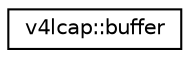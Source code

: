 digraph "Graphical Class Hierarchy"
{
 // INTERACTIVE_SVG=YES
  edge [fontname="Helvetica",fontsize="10",labelfontname="Helvetica",labelfontsize="10"];
  node [fontname="Helvetica",fontsize="10",shape=record];
  rankdir="LR";
  Node0 [label="v4lcap::buffer",height=0.2,width=0.4,color="black", fillcolor="white", style="filled",URL="$structv4lcap_1_1buffer.html"];
}
